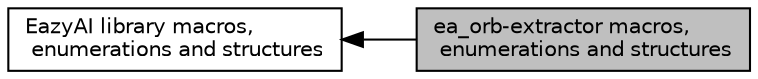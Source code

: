 digraph "ea_orb-extractor macros, enumerations and structures"
{
  bgcolor="transparent";
  edge [fontname="Helvetica",fontsize="10",labelfontname="Helvetica",labelfontsize="10"];
  node [fontname="Helvetica",fontsize="10",shape=box];
  rankdir=LR;
  Node2 [label="EazyAI library macros,\l enumerations and structures",height=0.2,width=0.4,color="black",URL="$de/d5b/group__eazyai-api-helper.html",tooltip="Definition of macros, enumerations and structures in EazyAI library."];
  Node1 [label="ea_orb-extractor macros,\l enumerations and structures",height=0.2,width=0.4,color="black", fillcolor="grey75", style="filled", fontcolor="black",tooltip="Definition of ea_orb-extractor macros, enumerations and structures."];
  Node2->Node1 [shape=plaintext, dir="back", style="solid"];
}
